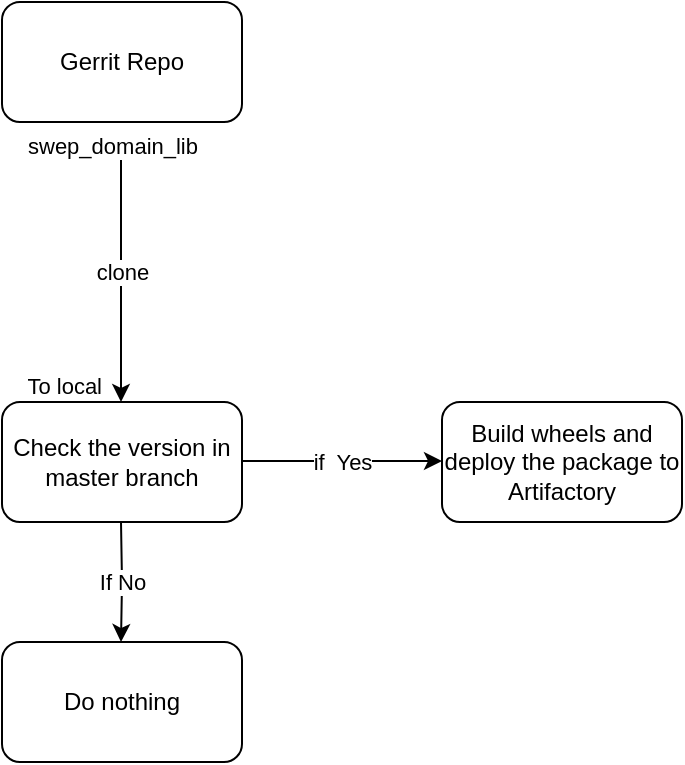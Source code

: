 <mxfile version="20.0.3" type="github">
  <diagram id="iUkTSEhSGEGDoOPF7czA" name="Page-1">
    <mxGraphModel dx="1037" dy="546" grid="1" gridSize="10" guides="1" tooltips="1" connect="1" arrows="1" fold="1" page="1" pageScale="1" pageWidth="850" pageHeight="1100" math="0" shadow="0">
      <root>
        <mxCell id="0" />
        <mxCell id="1" parent="0" />
        <mxCell id="KkGMn35QbOr7Ux6NAiB7-1" value="Gerrit Repo" style="rounded=1;whiteSpace=wrap;html=1;" vertex="1" parent="1">
          <mxGeometry x="40" y="60" width="120" height="60" as="geometry" />
        </mxCell>
        <mxCell id="KkGMn35QbOr7Ux6NAiB7-5" value="Check the version in master branch" style="rounded=1;whiteSpace=wrap;html=1;" vertex="1" parent="1">
          <mxGeometry x="40" y="260" width="120" height="60" as="geometry" />
        </mxCell>
        <mxCell id="KkGMn35QbOr7Ux6NAiB7-6" value="" style="endArrow=classic;html=1;rounded=0;" edge="1" parent="1">
          <mxGeometry relative="1" as="geometry">
            <mxPoint x="99.5" y="130" as="sourcePoint" />
            <mxPoint x="99.5" y="260" as="targetPoint" />
          </mxGeometry>
        </mxCell>
        <mxCell id="KkGMn35QbOr7Ux6NAiB7-7" value="clone" style="edgeLabel;resizable=0;html=1;align=center;verticalAlign=middle;" connectable="0" vertex="1" parent="KkGMn35QbOr7Ux6NAiB7-6">
          <mxGeometry relative="1" as="geometry" />
        </mxCell>
        <mxCell id="KkGMn35QbOr7Ux6NAiB7-8" value="swep_domain_lib" style="edgeLabel;resizable=0;html=1;align=left;verticalAlign=bottom;" connectable="0" vertex="1" parent="KkGMn35QbOr7Ux6NAiB7-6">
          <mxGeometry x="-1" relative="1" as="geometry">
            <mxPoint x="-49" y="10" as="offset" />
          </mxGeometry>
        </mxCell>
        <mxCell id="KkGMn35QbOr7Ux6NAiB7-9" value="To local" style="edgeLabel;resizable=0;html=1;align=right;verticalAlign=bottom;" connectable="0" vertex="1" parent="KkGMn35QbOr7Ux6NAiB7-6">
          <mxGeometry x="1" relative="1" as="geometry">
            <mxPoint x="-9" as="offset" />
          </mxGeometry>
        </mxCell>
        <mxCell id="KkGMn35QbOr7Ux6NAiB7-11" value="" style="endArrow=classic;html=1;rounded=0;" edge="1" parent="1">
          <mxGeometry relative="1" as="geometry">
            <mxPoint x="99.5" y="320" as="sourcePoint" />
            <mxPoint x="99.5" y="380" as="targetPoint" />
            <Array as="points">
              <mxPoint x="100" y="350" />
            </Array>
          </mxGeometry>
        </mxCell>
        <mxCell id="KkGMn35QbOr7Ux6NAiB7-12" value="If No" style="edgeLabel;resizable=0;html=1;align=center;verticalAlign=middle;" connectable="0" vertex="1" parent="KkGMn35QbOr7Ux6NAiB7-11">
          <mxGeometry relative="1" as="geometry" />
        </mxCell>
        <mxCell id="KkGMn35QbOr7Ux6NAiB7-13" value="Do nothing" style="rounded=1;whiteSpace=wrap;html=1;" vertex="1" parent="1">
          <mxGeometry x="40" y="380" width="120" height="60" as="geometry" />
        </mxCell>
        <mxCell id="KkGMn35QbOr7Ux6NAiB7-16" value="if&amp;nbsp; Yes" style="endArrow=classic;html=1;rounded=0;" edge="1" parent="1">
          <mxGeometry relative="1" as="geometry">
            <mxPoint x="160" y="289.5" as="sourcePoint" />
            <mxPoint x="260" y="289.5" as="targetPoint" />
          </mxGeometry>
        </mxCell>
        <mxCell id="KkGMn35QbOr7Ux6NAiB7-18" value="Build wheels and deploy the package to Artifactory" style="rounded=1;whiteSpace=wrap;html=1;" vertex="1" parent="1">
          <mxGeometry x="260" y="260" width="120" height="60" as="geometry" />
        </mxCell>
      </root>
    </mxGraphModel>
  </diagram>
</mxfile>
